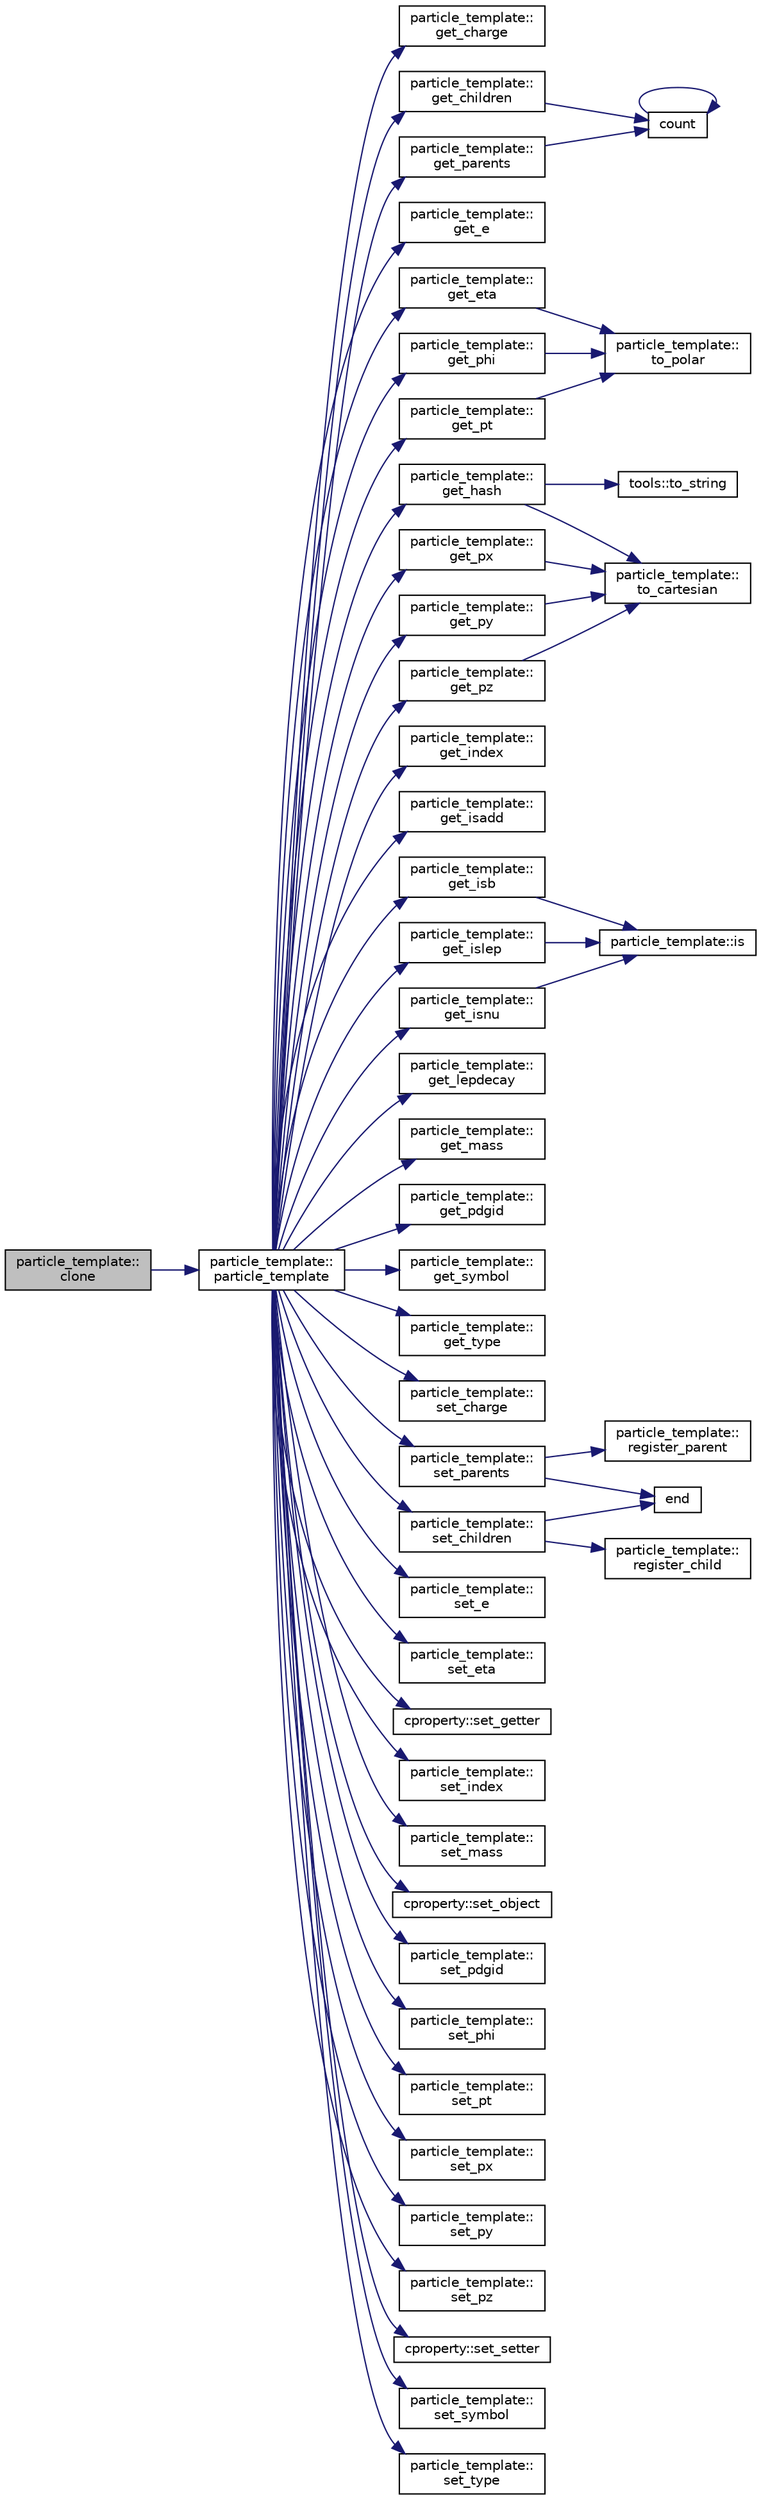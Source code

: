 digraph "particle_template::clone"
{
 // INTERACTIVE_SVG=YES
 // LATEX_PDF_SIZE
  edge [fontname="Helvetica",fontsize="10",labelfontname="Helvetica",labelfontsize="10"];
  node [fontname="Helvetica",fontsize="10",shape=record];
  rankdir="LR";
  Node1 [label="particle_template::\lclone",height=0.2,width=0.4,color="black", fillcolor="grey75", style="filled", fontcolor="black",tooltip=" "];
  Node1 -> Node2 [color="midnightblue",fontsize="10",style="solid",fontname="Helvetica"];
  Node2 [label="particle_template::\lparticle_template",height=0.2,width=0.4,color="black", fillcolor="white", style="filled",URL="$classparticle__template.html#ab527ed22f6d67969247a0be9dda0165f",tooltip=" "];
  Node2 -> Node3 [color="midnightblue",fontsize="10",style="solid",fontname="Helvetica"];
  Node3 [label="particle_template::\lget_charge",height=0.2,width=0.4,color="black", fillcolor="white", style="filled",URL="$classparticle__template.html#a92866b3a31350f8d7ae5e15c8a551b33",tooltip=" "];
  Node2 -> Node4 [color="midnightblue",fontsize="10",style="solid",fontname="Helvetica"];
  Node4 [label="particle_template::\lget_children",height=0.2,width=0.4,color="black", fillcolor="white", style="filled",URL="$classparticle__template.html#a0d6f5cadd815776a58be4d47e99c750d",tooltip=" "];
  Node4 -> Node5 [color="midnightblue",fontsize="10",style="solid",fontname="Helvetica"];
  Node5 [label="count",height=0.2,width=0.4,color="black", fillcolor="white", style="filled",URL="$structs_2cxx_2base_8cxx.html#a4eee7b291ed2cdcd4e3c2496c603c48c",tooltip="Counts occurrences of a substring within a string."];
  Node5 -> Node5 [color="midnightblue",fontsize="10",style="solid",fontname="Helvetica"];
  Node2 -> Node6 [color="midnightblue",fontsize="10",style="solid",fontname="Helvetica"];
  Node6 [label="particle_template::\lget_e",height=0.2,width=0.4,color="black", fillcolor="white", style="filled",URL="$classparticle__template.html#ab0927b6be583340a0b8c4d12a5ff3ebf",tooltip=" "];
  Node2 -> Node7 [color="midnightblue",fontsize="10",style="solid",fontname="Helvetica"];
  Node7 [label="particle_template::\lget_eta",height=0.2,width=0.4,color="black", fillcolor="white", style="filled",URL="$classparticle__template.html#a51448fc89f42a176decd7047e503cfd4",tooltip=" "];
  Node7 -> Node8 [color="midnightblue",fontsize="10",style="solid",fontname="Helvetica"];
  Node8 [label="particle_template::\lto_polar",height=0.2,width=0.4,color="black", fillcolor="white", style="filled",URL="$classparticle__template.html#a79ef4e926f54b39c0648b9e7aedd57db",tooltip=" "];
  Node2 -> Node9 [color="midnightblue",fontsize="10",style="solid",fontname="Helvetica"];
  Node9 [label="particle_template::\lget_hash",height=0.2,width=0.4,color="black", fillcolor="white", style="filled",URL="$classparticle__template.html#a9c586cc0ac38cad5ccacf1bb4985e25b",tooltip=" "];
  Node9 -> Node10 [color="midnightblue",fontsize="10",style="solid",fontname="Helvetica"];
  Node10 [label="particle_template::\lto_cartesian",height=0.2,width=0.4,color="black", fillcolor="white", style="filled",URL="$classparticle__template.html#a9d76454c51212c82aaa61b6328bb6545",tooltip=" "];
  Node9 -> Node11 [color="midnightblue",fontsize="10",style="solid",fontname="Helvetica"];
  Node11 [label="tools::to_string",height=0.2,width=0.4,color="black", fillcolor="white", style="filled",URL="$classtools.html#afd037c109d75a9f119ec042e1ba922d9",tooltip="Converts a double value to a string with standard precision."];
  Node2 -> Node12 [color="midnightblue",fontsize="10",style="solid",fontname="Helvetica"];
  Node12 [label="particle_template::\lget_index",height=0.2,width=0.4,color="black", fillcolor="white", style="filled",URL="$classparticle__template.html#abb9421346892401cfc1d75142b46baf7",tooltip=" "];
  Node2 -> Node13 [color="midnightblue",fontsize="10",style="solid",fontname="Helvetica"];
  Node13 [label="particle_template::\lget_isadd",height=0.2,width=0.4,color="black", fillcolor="white", style="filled",URL="$classparticle__template.html#a58373d0f47618e85ab649a28ebe2b79a",tooltip=" "];
  Node2 -> Node14 [color="midnightblue",fontsize="10",style="solid",fontname="Helvetica"];
  Node14 [label="particle_template::\lget_isb",height=0.2,width=0.4,color="black", fillcolor="white", style="filled",URL="$classparticle__template.html#a2a3735ec76637317bb78cafb8759b258",tooltip=" "];
  Node14 -> Node15 [color="midnightblue",fontsize="10",style="solid",fontname="Helvetica"];
  Node15 [label="particle_template::is",height=0.2,width=0.4,color="black", fillcolor="white", style="filled",URL="$classparticle__template.html#a0f07f2b1587b5b72e50f9da36f079a24",tooltip=" "];
  Node2 -> Node16 [color="midnightblue",fontsize="10",style="solid",fontname="Helvetica"];
  Node16 [label="particle_template::\lget_islep",height=0.2,width=0.4,color="black", fillcolor="white", style="filled",URL="$classparticle__template.html#a2d99515f664dbf8dab14061682e5bc6b",tooltip=" "];
  Node16 -> Node15 [color="midnightblue",fontsize="10",style="solid",fontname="Helvetica"];
  Node2 -> Node17 [color="midnightblue",fontsize="10",style="solid",fontname="Helvetica"];
  Node17 [label="particle_template::\lget_isnu",height=0.2,width=0.4,color="black", fillcolor="white", style="filled",URL="$classparticle__template.html#a418dff4e2ee3f17d7a85a1e37c76b29f",tooltip=" "];
  Node17 -> Node15 [color="midnightblue",fontsize="10",style="solid",fontname="Helvetica"];
  Node2 -> Node18 [color="midnightblue",fontsize="10",style="solid",fontname="Helvetica"];
  Node18 [label="particle_template::\lget_lepdecay",height=0.2,width=0.4,color="black", fillcolor="white", style="filled",URL="$classparticle__template.html#ad101584e82d80dc3c560c2309867b8a7",tooltip=" "];
  Node2 -> Node19 [color="midnightblue",fontsize="10",style="solid",fontname="Helvetica"];
  Node19 [label="particle_template::\lget_mass",height=0.2,width=0.4,color="black", fillcolor="white", style="filled",URL="$classparticle__template.html#af5837057bd00b72689117beb704839bb",tooltip=" "];
  Node2 -> Node20 [color="midnightblue",fontsize="10",style="solid",fontname="Helvetica"];
  Node20 [label="particle_template::\lget_parents",height=0.2,width=0.4,color="black", fillcolor="white", style="filled",URL="$classparticle__template.html#a0b63a8ae07f178fa8f30044683c615ad",tooltip=" "];
  Node20 -> Node5 [color="midnightblue",fontsize="10",style="solid",fontname="Helvetica"];
  Node2 -> Node21 [color="midnightblue",fontsize="10",style="solid",fontname="Helvetica"];
  Node21 [label="particle_template::\lget_pdgid",height=0.2,width=0.4,color="black", fillcolor="white", style="filled",URL="$classparticle__template.html#a1dd91fb218aee680bd4920044133828d",tooltip=" "];
  Node2 -> Node22 [color="midnightblue",fontsize="10",style="solid",fontname="Helvetica"];
  Node22 [label="particle_template::\lget_phi",height=0.2,width=0.4,color="black", fillcolor="white", style="filled",URL="$classparticle__template.html#a79d8204190d8215481f6db43a69c8ab0",tooltip=" "];
  Node22 -> Node8 [color="midnightblue",fontsize="10",style="solid",fontname="Helvetica"];
  Node2 -> Node23 [color="midnightblue",fontsize="10",style="solid",fontname="Helvetica"];
  Node23 [label="particle_template::\lget_pt",height=0.2,width=0.4,color="black", fillcolor="white", style="filled",URL="$classparticle__template.html#a53f247991911f661cddf7372776d4967",tooltip=" "];
  Node23 -> Node8 [color="midnightblue",fontsize="10",style="solid",fontname="Helvetica"];
  Node2 -> Node24 [color="midnightblue",fontsize="10",style="solid",fontname="Helvetica"];
  Node24 [label="particle_template::\lget_px",height=0.2,width=0.4,color="black", fillcolor="white", style="filled",URL="$classparticle__template.html#a2c580f15b494fcbdc17c2339c1ae91e1",tooltip=" "];
  Node24 -> Node10 [color="midnightblue",fontsize="10",style="solid",fontname="Helvetica"];
  Node2 -> Node25 [color="midnightblue",fontsize="10",style="solid",fontname="Helvetica"];
  Node25 [label="particle_template::\lget_py",height=0.2,width=0.4,color="black", fillcolor="white", style="filled",URL="$classparticle__template.html#a4825c3c7d011c6c5fbc5b3c734799a7f",tooltip=" "];
  Node25 -> Node10 [color="midnightblue",fontsize="10",style="solid",fontname="Helvetica"];
  Node2 -> Node26 [color="midnightblue",fontsize="10",style="solid",fontname="Helvetica"];
  Node26 [label="particle_template::\lget_pz",height=0.2,width=0.4,color="black", fillcolor="white", style="filled",URL="$classparticle__template.html#ab78f0f9f18d3d13c26fdd549e1027e44",tooltip=" "];
  Node26 -> Node10 [color="midnightblue",fontsize="10",style="solid",fontname="Helvetica"];
  Node2 -> Node27 [color="midnightblue",fontsize="10",style="solid",fontname="Helvetica"];
  Node27 [label="particle_template::\lget_symbol",height=0.2,width=0.4,color="black", fillcolor="white", style="filled",URL="$classparticle__template.html#afa3165c6eb75d44985e3a679c05f2f35",tooltip=" "];
  Node2 -> Node28 [color="midnightblue",fontsize="10",style="solid",fontname="Helvetica"];
  Node28 [label="particle_template::\lget_type",height=0.2,width=0.4,color="black", fillcolor="white", style="filled",URL="$classparticle__template.html#ab021726ef6c07bffdccecb7bda38ca86",tooltip=" "];
  Node2 -> Node29 [color="midnightblue",fontsize="10",style="solid",fontname="Helvetica"];
  Node29 [label="particle_template::\lset_charge",height=0.2,width=0.4,color="black", fillcolor="white", style="filled",URL="$classparticle__template.html#af21be977ccd925410e90221d8fadef32",tooltip=" "];
  Node2 -> Node30 [color="midnightblue",fontsize="10",style="solid",fontname="Helvetica"];
  Node30 [label="particle_template::\lset_children",height=0.2,width=0.4,color="black", fillcolor="white", style="filled",URL="$classparticle__template.html#af4814257c6e584f51eaefee09d5d9300",tooltip=" "];
  Node30 -> Node31 [color="midnightblue",fontsize="10",style="solid",fontname="Helvetica"];
  Node31 [label="end",height=0.2,width=0.4,color="black", fillcolor="white", style="filled",URL="$_3name_4_8h.html#a64e9fa75beda50a9e8400ee0d4e61984",tooltip=" "];
  Node30 -> Node32 [color="midnightblue",fontsize="10",style="solid",fontname="Helvetica"];
  Node32 [label="particle_template::\lregister_child",height=0.2,width=0.4,color="black", fillcolor="white", style="filled",URL="$classparticle__template.html#aa8af18b783e4bd8647620ffa62a321d7",tooltip=" "];
  Node2 -> Node33 [color="midnightblue",fontsize="10",style="solid",fontname="Helvetica"];
  Node33 [label="particle_template::\lset_e",height=0.2,width=0.4,color="black", fillcolor="white", style="filled",URL="$classparticle__template.html#afd797e25024bf1203b7524dc6aae703f",tooltip=" "];
  Node2 -> Node34 [color="midnightblue",fontsize="10",style="solid",fontname="Helvetica"];
  Node34 [label="particle_template::\lset_eta",height=0.2,width=0.4,color="black", fillcolor="white", style="filled",URL="$classparticle__template.html#a7f3069ef3b9d7f2f4b9bccd7cf87d955",tooltip=" "];
  Node2 -> Node35 [color="midnightblue",fontsize="10",style="solid",fontname="Helvetica"];
  Node35 [label="cproperty::set_getter",height=0.2,width=0.4,color="black", fillcolor="white", style="filled",URL="$classcproperty.html#a31b26b5ffb20bbf8d8ee38e0755a9819",tooltip=" "];
  Node2 -> Node36 [color="midnightblue",fontsize="10",style="solid",fontname="Helvetica"];
  Node36 [label="particle_template::\lset_index",height=0.2,width=0.4,color="black", fillcolor="white", style="filled",URL="$classparticle__template.html#a3ba07b65a181071a7c8c11e8ccdf3e91",tooltip=" "];
  Node2 -> Node37 [color="midnightblue",fontsize="10",style="solid",fontname="Helvetica"];
  Node37 [label="particle_template::\lset_mass",height=0.2,width=0.4,color="black", fillcolor="white", style="filled",URL="$classparticle__template.html#a0900578e2e9c96bddada2963b4a1b141",tooltip=" "];
  Node2 -> Node38 [color="midnightblue",fontsize="10",style="solid",fontname="Helvetica"];
  Node38 [label="cproperty::set_object",height=0.2,width=0.4,color="black", fillcolor="white", style="filled",URL="$classcproperty.html#a41a70e8e01c9b1a20b94d2dbf1a6b214",tooltip=" "];
  Node2 -> Node39 [color="midnightblue",fontsize="10",style="solid",fontname="Helvetica"];
  Node39 [label="particle_template::\lset_parents",height=0.2,width=0.4,color="black", fillcolor="white", style="filled",URL="$classparticle__template.html#a9550be5b7d6267872dfce8d92e9b09f2",tooltip=" "];
  Node39 -> Node31 [color="midnightblue",fontsize="10",style="solid",fontname="Helvetica"];
  Node39 -> Node40 [color="midnightblue",fontsize="10",style="solid",fontname="Helvetica"];
  Node40 [label="particle_template::\lregister_parent",height=0.2,width=0.4,color="black", fillcolor="white", style="filled",URL="$classparticle__template.html#a1136fb07def4cd0385bd6d37b9ad68ff",tooltip=" "];
  Node2 -> Node41 [color="midnightblue",fontsize="10",style="solid",fontname="Helvetica"];
  Node41 [label="particle_template::\lset_pdgid",height=0.2,width=0.4,color="black", fillcolor="white", style="filled",URL="$classparticle__template.html#ad9cf4aed3240fa987b364230a9929787",tooltip=" "];
  Node2 -> Node42 [color="midnightblue",fontsize="10",style="solid",fontname="Helvetica"];
  Node42 [label="particle_template::\lset_phi",height=0.2,width=0.4,color="black", fillcolor="white", style="filled",URL="$classparticle__template.html#a2ca47638ce890b9aa5d16c1184034fee",tooltip=" "];
  Node2 -> Node43 [color="midnightblue",fontsize="10",style="solid",fontname="Helvetica"];
  Node43 [label="particle_template::\lset_pt",height=0.2,width=0.4,color="black", fillcolor="white", style="filled",URL="$classparticle__template.html#a9176a4d5e1117cd5cabf048b8c595649",tooltip=" "];
  Node2 -> Node44 [color="midnightblue",fontsize="10",style="solid",fontname="Helvetica"];
  Node44 [label="particle_template::\lset_px",height=0.2,width=0.4,color="black", fillcolor="white", style="filled",URL="$classparticle__template.html#a2dbc599127cbb7252c4edbb440b5bd71",tooltip=" "];
  Node2 -> Node45 [color="midnightblue",fontsize="10",style="solid",fontname="Helvetica"];
  Node45 [label="particle_template::\lset_py",height=0.2,width=0.4,color="black", fillcolor="white", style="filled",URL="$classparticle__template.html#a0b2715c3ababedf9fb023578db3fb9e1",tooltip=" "];
  Node2 -> Node46 [color="midnightblue",fontsize="10",style="solid",fontname="Helvetica"];
  Node46 [label="particle_template::\lset_pz",height=0.2,width=0.4,color="black", fillcolor="white", style="filled",URL="$classparticle__template.html#af5770e8c231b36d403b3f155d0a63c96",tooltip=" "];
  Node2 -> Node47 [color="midnightblue",fontsize="10",style="solid",fontname="Helvetica"];
  Node47 [label="cproperty::set_setter",height=0.2,width=0.4,color="black", fillcolor="white", style="filled",URL="$classcproperty.html#af4583ba4cf4ebc53f870a2de8f110da7",tooltip=" "];
  Node2 -> Node48 [color="midnightblue",fontsize="10",style="solid",fontname="Helvetica"];
  Node48 [label="particle_template::\lset_symbol",height=0.2,width=0.4,color="black", fillcolor="white", style="filled",URL="$classparticle__template.html#a3341f187b6b2699bfc65aa7b272d2424",tooltip=" "];
  Node2 -> Node49 [color="midnightblue",fontsize="10",style="solid",fontname="Helvetica"];
  Node49 [label="particle_template::\lset_type",height=0.2,width=0.4,color="black", fillcolor="white", style="filled",URL="$classparticle__template.html#af7ffbf0f94819ca168cbb33e65e1c29e",tooltip=" "];
}
